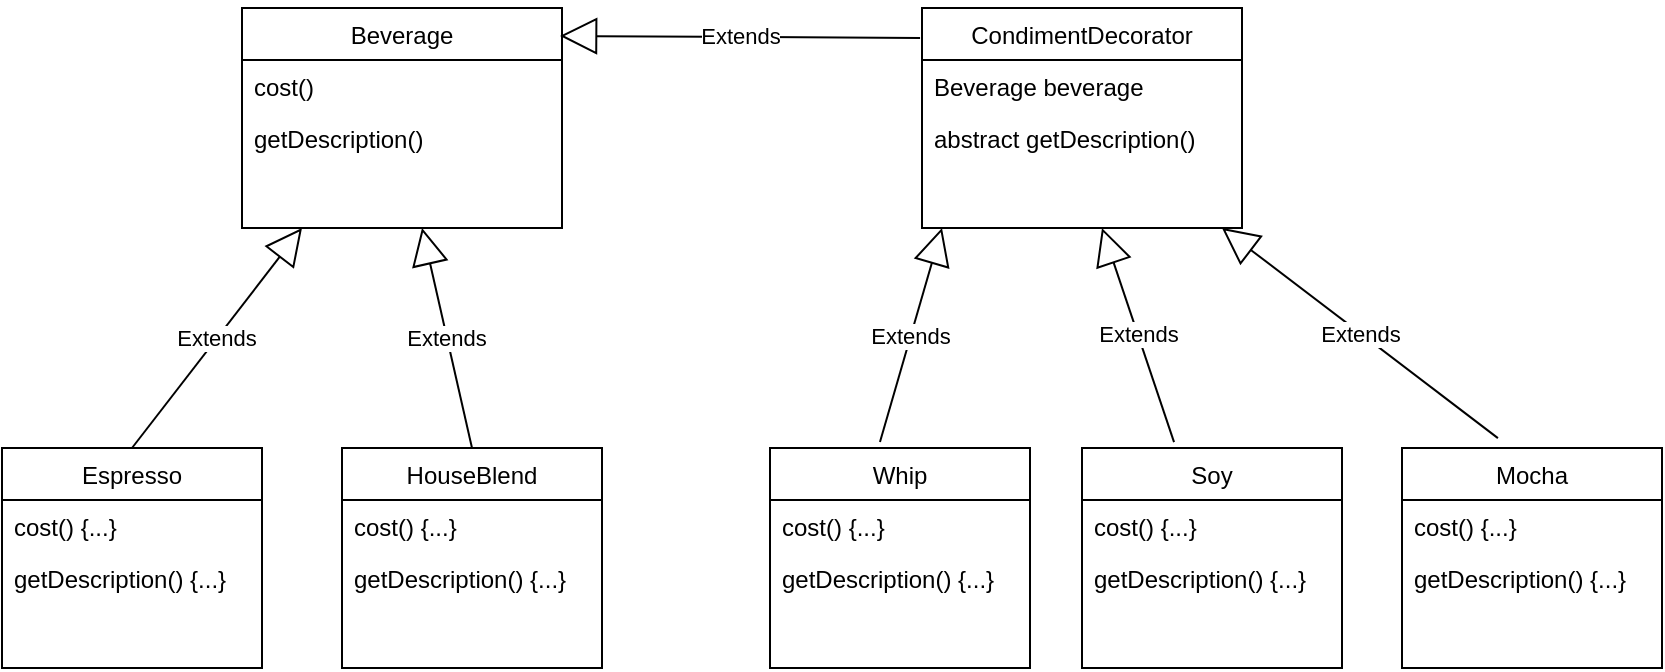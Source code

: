 <mxfile version="24.0.4" type="device">
  <diagram id="C5RBs43oDa-KdzZeNtuy" name="Page-1">
    <mxGraphModel dx="1026" dy="743" grid="1" gridSize="10" guides="1" tooltips="1" connect="1" arrows="1" fold="1" page="1" pageScale="1" pageWidth="827" pageHeight="1169" math="0" shadow="0">
      <root>
        <mxCell id="WIyWlLk6GJQsqaUBKTNV-0" />
        <mxCell id="WIyWlLk6GJQsqaUBKTNV-1" parent="WIyWlLk6GJQsqaUBKTNV-0" />
        <mxCell id="zkfFHV4jXpPFQw0GAbJ--0" value="Beverage" style="swimlane;fontStyle=0;align=center;verticalAlign=top;childLayout=stackLayout;horizontal=1;startSize=26;horizontalStack=0;resizeParent=1;resizeLast=0;collapsible=1;marginBottom=0;rounded=0;shadow=0;strokeWidth=1;" parent="WIyWlLk6GJQsqaUBKTNV-1" vertex="1">
          <mxGeometry x="150" y="80" width="160" height="110" as="geometry">
            <mxRectangle x="230" y="140" width="160" height="26" as="alternateBounds" />
          </mxGeometry>
        </mxCell>
        <mxCell id="zkfFHV4jXpPFQw0GAbJ--1" value="cost()" style="text;align=left;verticalAlign=top;spacingLeft=4;spacingRight=4;overflow=hidden;rotatable=0;points=[[0,0.5],[1,0.5]];portConstraint=eastwest;" parent="zkfFHV4jXpPFQw0GAbJ--0" vertex="1">
          <mxGeometry y="26" width="160" height="26" as="geometry" />
        </mxCell>
        <mxCell id="zkfFHV4jXpPFQw0GAbJ--2" value="getDescription()" style="text;align=left;verticalAlign=top;spacingLeft=4;spacingRight=4;overflow=hidden;rotatable=0;points=[[0,0.5],[1,0.5]];portConstraint=eastwest;rounded=0;shadow=0;html=0;" parent="zkfFHV4jXpPFQw0GAbJ--0" vertex="1">
          <mxGeometry y="52" width="160" height="26" as="geometry" />
        </mxCell>
        <mxCell id="DB4KjjLzXwWE6hFH1u-c-0" value="HouseBlend" style="swimlane;fontStyle=0;align=center;verticalAlign=top;childLayout=stackLayout;horizontal=1;startSize=26;horizontalStack=0;resizeParent=1;resizeLast=0;collapsible=1;marginBottom=0;rounded=0;shadow=0;strokeWidth=1;" vertex="1" parent="WIyWlLk6GJQsqaUBKTNV-1">
          <mxGeometry x="200" y="300" width="130" height="110" as="geometry">
            <mxRectangle x="230" y="140" width="160" height="26" as="alternateBounds" />
          </mxGeometry>
        </mxCell>
        <mxCell id="DB4KjjLzXwWE6hFH1u-c-1" value="cost() {...}" style="text;align=left;verticalAlign=top;spacingLeft=4;spacingRight=4;overflow=hidden;rotatable=0;points=[[0,0.5],[1,0.5]];portConstraint=eastwest;" vertex="1" parent="DB4KjjLzXwWE6hFH1u-c-0">
          <mxGeometry y="26" width="130" height="26" as="geometry" />
        </mxCell>
        <mxCell id="DB4KjjLzXwWE6hFH1u-c-2" value="getDescription() {...}" style="text;align=left;verticalAlign=top;spacingLeft=4;spacingRight=4;overflow=hidden;rotatable=0;points=[[0,0.5],[1,0.5]];portConstraint=eastwest;rounded=0;shadow=0;html=0;" vertex="1" parent="DB4KjjLzXwWE6hFH1u-c-0">
          <mxGeometry y="52" width="130" height="26" as="geometry" />
        </mxCell>
        <mxCell id="DB4KjjLzXwWE6hFH1u-c-3" value="Espresso" style="swimlane;fontStyle=0;align=center;verticalAlign=top;childLayout=stackLayout;horizontal=1;startSize=26;horizontalStack=0;resizeParent=1;resizeLast=0;collapsible=1;marginBottom=0;rounded=0;shadow=0;strokeWidth=1;" vertex="1" parent="WIyWlLk6GJQsqaUBKTNV-1">
          <mxGeometry x="30" y="300" width="130" height="110" as="geometry">
            <mxRectangle x="230" y="140" width="160" height="26" as="alternateBounds" />
          </mxGeometry>
        </mxCell>
        <mxCell id="DB4KjjLzXwWE6hFH1u-c-4" value="cost() {...}" style="text;align=left;verticalAlign=top;spacingLeft=4;spacingRight=4;overflow=hidden;rotatable=0;points=[[0,0.5],[1,0.5]];portConstraint=eastwest;" vertex="1" parent="DB4KjjLzXwWE6hFH1u-c-3">
          <mxGeometry y="26" width="130" height="26" as="geometry" />
        </mxCell>
        <mxCell id="DB4KjjLzXwWE6hFH1u-c-5" value="getDescription() {...}" style="text;align=left;verticalAlign=top;spacingLeft=4;spacingRight=4;overflow=hidden;rotatable=0;points=[[0,0.5],[1,0.5]];portConstraint=eastwest;rounded=0;shadow=0;html=0;" vertex="1" parent="DB4KjjLzXwWE6hFH1u-c-3">
          <mxGeometry y="52" width="130" height="26" as="geometry" />
        </mxCell>
        <mxCell id="DB4KjjLzXwWE6hFH1u-c-6" value="Extends" style="endArrow=block;endSize=16;endFill=0;html=1;rounded=0;exitX=0.5;exitY=0;exitDx=0;exitDy=0;" edge="1" parent="WIyWlLk6GJQsqaUBKTNV-1" source="DB4KjjLzXwWE6hFH1u-c-3">
          <mxGeometry width="160" relative="1" as="geometry">
            <mxPoint x="60" y="240" as="sourcePoint" />
            <mxPoint x="180" y="190" as="targetPoint" />
          </mxGeometry>
        </mxCell>
        <mxCell id="DB4KjjLzXwWE6hFH1u-c-7" value="Extends" style="endArrow=block;endSize=16;endFill=0;html=1;rounded=0;exitX=0.5;exitY=0;exitDx=0;exitDy=0;" edge="1" parent="WIyWlLk6GJQsqaUBKTNV-1" source="DB4KjjLzXwWE6hFH1u-c-0">
          <mxGeometry width="160" relative="1" as="geometry">
            <mxPoint x="105" y="310" as="sourcePoint" />
            <mxPoint x="240" y="190" as="targetPoint" />
          </mxGeometry>
        </mxCell>
        <mxCell id="DB4KjjLzXwWE6hFH1u-c-8" value="CondimentDecorator" style="swimlane;fontStyle=0;align=center;verticalAlign=top;childLayout=stackLayout;horizontal=1;startSize=26;horizontalStack=0;resizeParent=1;resizeLast=0;collapsible=1;marginBottom=0;rounded=0;shadow=0;strokeWidth=1;" vertex="1" parent="WIyWlLk6GJQsqaUBKTNV-1">
          <mxGeometry x="490" y="80" width="160" height="110" as="geometry">
            <mxRectangle x="230" y="140" width="160" height="26" as="alternateBounds" />
          </mxGeometry>
        </mxCell>
        <mxCell id="DB4KjjLzXwWE6hFH1u-c-9" value="Beverage beverage" style="text;align=left;verticalAlign=top;spacingLeft=4;spacingRight=4;overflow=hidden;rotatable=0;points=[[0,0.5],[1,0.5]];portConstraint=eastwest;" vertex="1" parent="DB4KjjLzXwWE6hFH1u-c-8">
          <mxGeometry y="26" width="160" height="26" as="geometry" />
        </mxCell>
        <mxCell id="DB4KjjLzXwWE6hFH1u-c-10" value="abstract getDescription()" style="text;align=left;verticalAlign=top;spacingLeft=4;spacingRight=4;overflow=hidden;rotatable=0;points=[[0,0.5],[1,0.5]];portConstraint=eastwest;rounded=0;shadow=0;html=0;" vertex="1" parent="DB4KjjLzXwWE6hFH1u-c-8">
          <mxGeometry y="52" width="160" height="26" as="geometry" />
        </mxCell>
        <mxCell id="DB4KjjLzXwWE6hFH1u-c-11" value="Extends" style="endArrow=block;endSize=16;endFill=0;html=1;rounded=0;exitX=-0.006;exitY=0.136;exitDx=0;exitDy=0;entryX=0.994;entryY=0.127;entryDx=0;entryDy=0;entryPerimeter=0;exitPerimeter=0;" edge="1" parent="WIyWlLk6GJQsqaUBKTNV-1" source="DB4KjjLzXwWE6hFH1u-c-8" target="zkfFHV4jXpPFQw0GAbJ--0">
          <mxGeometry width="160" relative="1" as="geometry">
            <mxPoint x="105" y="310" as="sourcePoint" />
            <mxPoint x="190" y="200" as="targetPoint" />
          </mxGeometry>
        </mxCell>
        <mxCell id="DB4KjjLzXwWE6hFH1u-c-13" value="Whip" style="swimlane;fontStyle=0;align=center;verticalAlign=top;childLayout=stackLayout;horizontal=1;startSize=26;horizontalStack=0;resizeParent=1;resizeLast=0;collapsible=1;marginBottom=0;rounded=0;shadow=0;strokeWidth=1;" vertex="1" parent="WIyWlLk6GJQsqaUBKTNV-1">
          <mxGeometry x="414" y="300" width="130" height="110" as="geometry">
            <mxRectangle x="230" y="140" width="160" height="26" as="alternateBounds" />
          </mxGeometry>
        </mxCell>
        <mxCell id="DB4KjjLzXwWE6hFH1u-c-14" value="cost() {...}" style="text;align=left;verticalAlign=top;spacingLeft=4;spacingRight=4;overflow=hidden;rotatable=0;points=[[0,0.5],[1,0.5]];portConstraint=eastwest;" vertex="1" parent="DB4KjjLzXwWE6hFH1u-c-13">
          <mxGeometry y="26" width="130" height="26" as="geometry" />
        </mxCell>
        <mxCell id="DB4KjjLzXwWE6hFH1u-c-15" value="getDescription() {...}" style="text;align=left;verticalAlign=top;spacingLeft=4;spacingRight=4;overflow=hidden;rotatable=0;points=[[0,0.5],[1,0.5]];portConstraint=eastwest;rounded=0;shadow=0;html=0;" vertex="1" parent="DB4KjjLzXwWE6hFH1u-c-13">
          <mxGeometry y="52" width="130" height="26" as="geometry" />
        </mxCell>
        <mxCell id="DB4KjjLzXwWE6hFH1u-c-16" value="Soy" style="swimlane;fontStyle=0;align=center;verticalAlign=top;childLayout=stackLayout;horizontal=1;startSize=26;horizontalStack=0;resizeParent=1;resizeLast=0;collapsible=1;marginBottom=0;rounded=0;shadow=0;strokeWidth=1;" vertex="1" parent="WIyWlLk6GJQsqaUBKTNV-1">
          <mxGeometry x="570" y="300" width="130" height="110" as="geometry">
            <mxRectangle x="230" y="140" width="160" height="26" as="alternateBounds" />
          </mxGeometry>
        </mxCell>
        <mxCell id="DB4KjjLzXwWE6hFH1u-c-17" value="cost() {...}" style="text;align=left;verticalAlign=top;spacingLeft=4;spacingRight=4;overflow=hidden;rotatable=0;points=[[0,0.5],[1,0.5]];portConstraint=eastwest;" vertex="1" parent="DB4KjjLzXwWE6hFH1u-c-16">
          <mxGeometry y="26" width="130" height="26" as="geometry" />
        </mxCell>
        <mxCell id="DB4KjjLzXwWE6hFH1u-c-18" value="getDescription() {...}" style="text;align=left;verticalAlign=top;spacingLeft=4;spacingRight=4;overflow=hidden;rotatable=0;points=[[0,0.5],[1,0.5]];portConstraint=eastwest;rounded=0;shadow=0;html=0;" vertex="1" parent="DB4KjjLzXwWE6hFH1u-c-16">
          <mxGeometry y="52" width="130" height="26" as="geometry" />
        </mxCell>
        <mxCell id="DB4KjjLzXwWE6hFH1u-c-19" value="Mocha" style="swimlane;fontStyle=0;align=center;verticalAlign=top;childLayout=stackLayout;horizontal=1;startSize=26;horizontalStack=0;resizeParent=1;resizeLast=0;collapsible=1;marginBottom=0;rounded=0;shadow=0;strokeWidth=1;" vertex="1" parent="WIyWlLk6GJQsqaUBKTNV-1">
          <mxGeometry x="730" y="300" width="130" height="110" as="geometry">
            <mxRectangle x="230" y="140" width="160" height="26" as="alternateBounds" />
          </mxGeometry>
        </mxCell>
        <mxCell id="DB4KjjLzXwWE6hFH1u-c-20" value="cost() {...}" style="text;align=left;verticalAlign=top;spacingLeft=4;spacingRight=4;overflow=hidden;rotatable=0;points=[[0,0.5],[1,0.5]];portConstraint=eastwest;" vertex="1" parent="DB4KjjLzXwWE6hFH1u-c-19">
          <mxGeometry y="26" width="130" height="26" as="geometry" />
        </mxCell>
        <mxCell id="DB4KjjLzXwWE6hFH1u-c-21" value="getDescription() {...}" style="text;align=left;verticalAlign=top;spacingLeft=4;spacingRight=4;overflow=hidden;rotatable=0;points=[[0,0.5],[1,0.5]];portConstraint=eastwest;rounded=0;shadow=0;html=0;" vertex="1" parent="DB4KjjLzXwWE6hFH1u-c-19">
          <mxGeometry y="52" width="130" height="26" as="geometry" />
        </mxCell>
        <mxCell id="DB4KjjLzXwWE6hFH1u-c-22" value="Extends" style="endArrow=block;endSize=16;endFill=0;html=1;rounded=0;exitX=0.369;exitY=-0.045;exitDx=0;exitDy=0;exitPerimeter=0;" edge="1" parent="WIyWlLk6GJQsqaUBKTNV-1" source="DB4KjjLzXwWE6hFH1u-c-19">
          <mxGeometry width="160" relative="1" as="geometry">
            <mxPoint x="105" y="310" as="sourcePoint" />
            <mxPoint x="640" y="190" as="targetPoint" />
          </mxGeometry>
        </mxCell>
        <mxCell id="DB4KjjLzXwWE6hFH1u-c-23" value="Extends" style="endArrow=block;endSize=16;endFill=0;html=1;rounded=0;exitX=0.354;exitY=-0.027;exitDx=0;exitDy=0;exitPerimeter=0;" edge="1" parent="WIyWlLk6GJQsqaUBKTNV-1" source="DB4KjjLzXwWE6hFH1u-c-16">
          <mxGeometry width="160" relative="1" as="geometry">
            <mxPoint x="115" y="320" as="sourcePoint" />
            <mxPoint x="580" y="190" as="targetPoint" />
          </mxGeometry>
        </mxCell>
        <mxCell id="DB4KjjLzXwWE6hFH1u-c-24" value="Extends" style="endArrow=block;endSize=16;endFill=0;html=1;rounded=0;exitX=0.423;exitY=-0.027;exitDx=0;exitDy=0;exitPerimeter=0;" edge="1" parent="WIyWlLk6GJQsqaUBKTNV-1" source="DB4KjjLzXwWE6hFH1u-c-13">
          <mxGeometry width="160" relative="1" as="geometry">
            <mxPoint x="125" y="330" as="sourcePoint" />
            <mxPoint x="500" y="190" as="targetPoint" />
          </mxGeometry>
        </mxCell>
      </root>
    </mxGraphModel>
  </diagram>
</mxfile>
